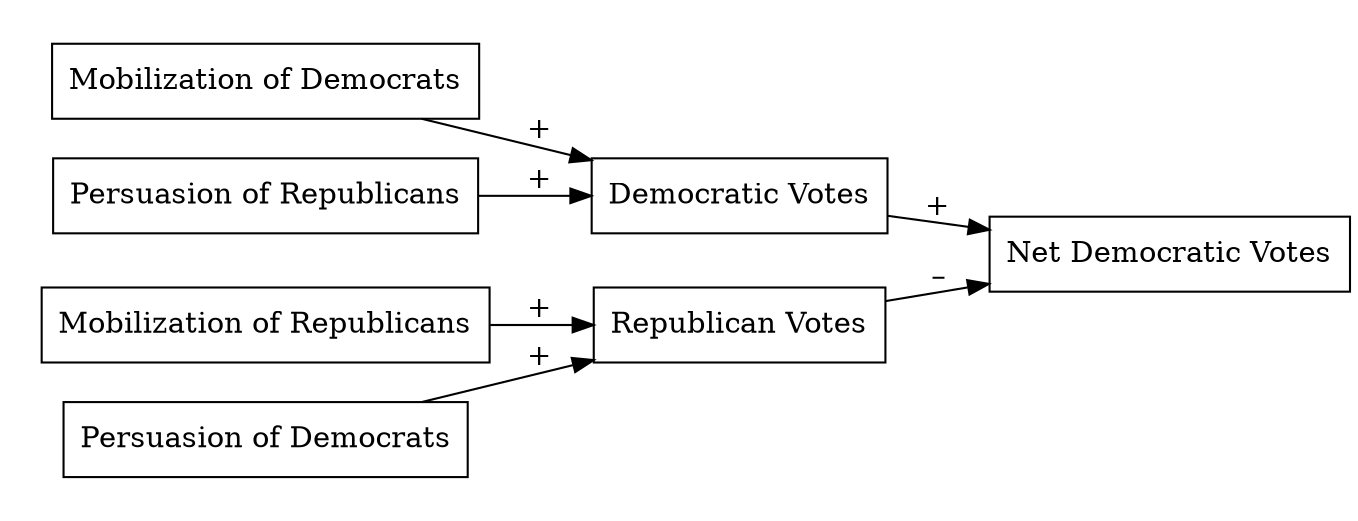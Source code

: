
digraph {

  center = 1
  rankdir = LR
  // node [fontname = "Minion Pro" shape = record]
  node [shape = record]

  subgraph cluster_d {
    style = filled
    color = white
    md [label="Mobilization of Democrats"]
    pr [label = "Persuasion of Republicans"]
    dv [label = "Democratic Votes"]
  }

  subgraph cluster_r {
    style = filled
    color = white
    mr [label="Mobilization of Republicans"]
    pd [label = "Persuasion of Democrats"]
    rv [label = "Republican Votes"]
  }

  ndv [label = "Net Democratic Votes"]

  {md, pr} -> dv [label = "+"]
  {mr, pd} -> rv [label = "+"]
  {dv} -> ndv [label = "+"]
  {rv} -> ndv [label = "–"]
        
}
